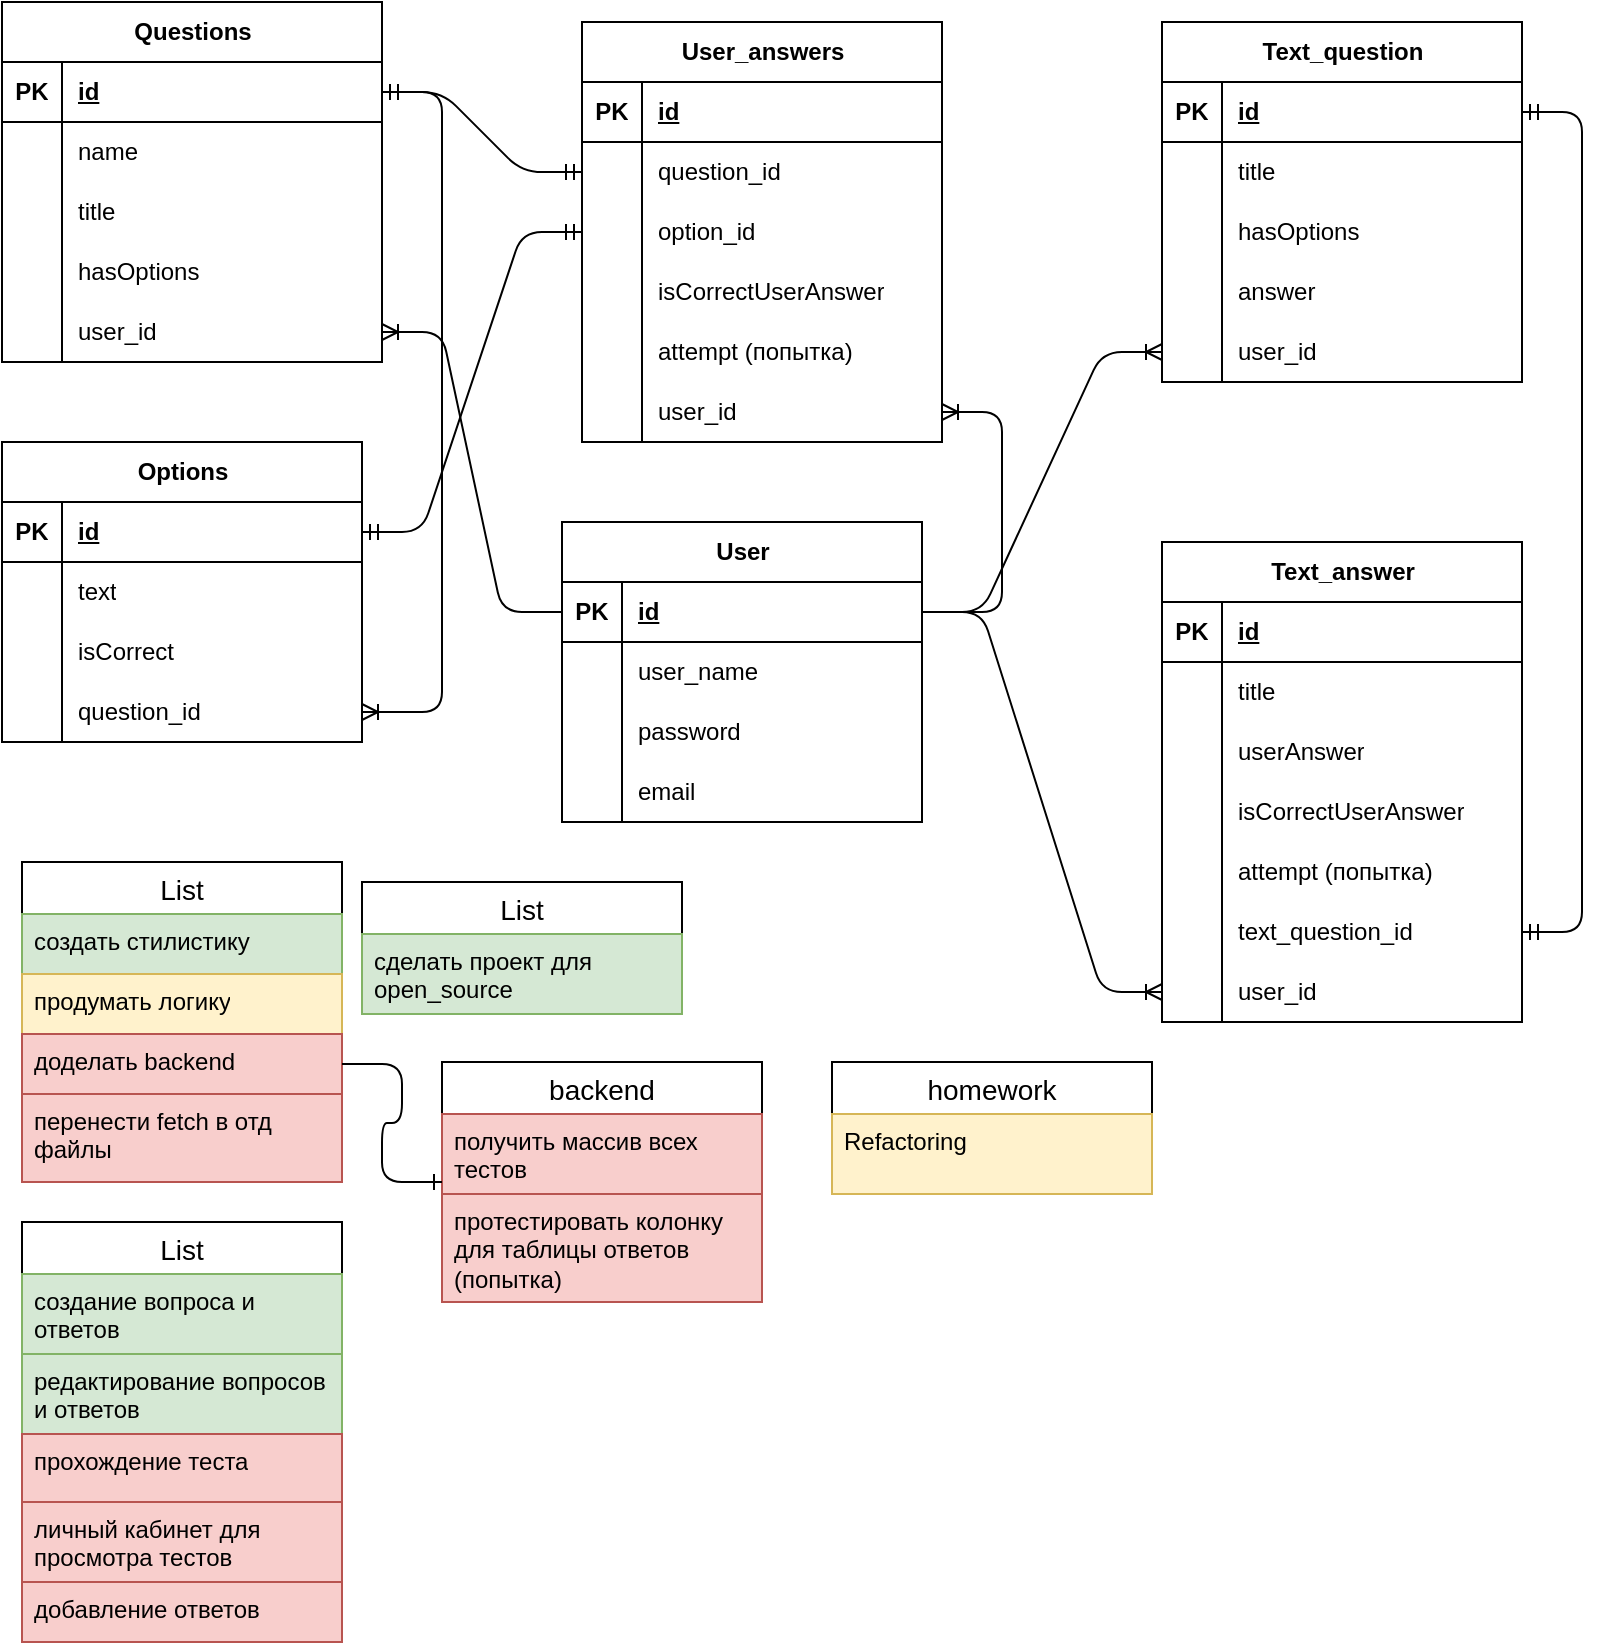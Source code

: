 <mxfile version="21.6.8" type="device">
  <diagram name="Страница — 1" id="xxokjtcjRD8nzv699rtN">
    <mxGraphModel dx="1026" dy="1872" grid="1" gridSize="10" guides="1" tooltips="1" connect="1" arrows="1" fold="1" page="1" pageScale="1" pageWidth="850" pageHeight="1100" math="0" shadow="0">
      <root>
        <mxCell id="0" />
        <mxCell id="1" parent="0" />
        <mxCell id="_cmuMGPJtekziHTmly5q-1" value="Questions" style="shape=table;startSize=30;container=1;collapsible=1;childLayout=tableLayout;fixedRows=1;rowLines=0;fontStyle=1;align=center;resizeLast=1;html=1;" parent="1" vertex="1">
          <mxGeometry x="10" y="-210" width="190" height="180" as="geometry" />
        </mxCell>
        <mxCell id="_cmuMGPJtekziHTmly5q-2" value="" style="shape=tableRow;horizontal=0;startSize=0;swimlaneHead=0;swimlaneBody=0;fillColor=none;collapsible=0;dropTarget=0;points=[[0,0.5],[1,0.5]];portConstraint=eastwest;top=0;left=0;right=0;bottom=1;" parent="_cmuMGPJtekziHTmly5q-1" vertex="1">
          <mxGeometry y="30" width="190" height="30" as="geometry" />
        </mxCell>
        <mxCell id="_cmuMGPJtekziHTmly5q-3" value="PK" style="shape=partialRectangle;connectable=0;fillColor=none;top=0;left=0;bottom=0;right=0;fontStyle=1;overflow=hidden;whiteSpace=wrap;html=1;" parent="_cmuMGPJtekziHTmly5q-2" vertex="1">
          <mxGeometry width="30" height="30" as="geometry">
            <mxRectangle width="30" height="30" as="alternateBounds" />
          </mxGeometry>
        </mxCell>
        <mxCell id="_cmuMGPJtekziHTmly5q-4" value="id" style="shape=partialRectangle;connectable=0;fillColor=none;top=0;left=0;bottom=0;right=0;align=left;spacingLeft=6;fontStyle=5;overflow=hidden;whiteSpace=wrap;html=1;" parent="_cmuMGPJtekziHTmly5q-2" vertex="1">
          <mxGeometry x="30" width="160" height="30" as="geometry">
            <mxRectangle width="160" height="30" as="alternateBounds" />
          </mxGeometry>
        </mxCell>
        <mxCell id="3VUYcH0sQBEIPhvatVxR-111" value="" style="shape=tableRow;horizontal=0;startSize=0;swimlaneHead=0;swimlaneBody=0;fillColor=none;collapsible=0;dropTarget=0;points=[[0,0.5],[1,0.5]];portConstraint=eastwest;top=0;left=0;right=0;bottom=0;" vertex="1" parent="_cmuMGPJtekziHTmly5q-1">
          <mxGeometry y="60" width="190" height="30" as="geometry" />
        </mxCell>
        <mxCell id="3VUYcH0sQBEIPhvatVxR-112" value="" style="shape=partialRectangle;connectable=0;fillColor=none;top=0;left=0;bottom=0;right=0;editable=1;overflow=hidden;whiteSpace=wrap;html=1;" vertex="1" parent="3VUYcH0sQBEIPhvatVxR-111">
          <mxGeometry width="30" height="30" as="geometry">
            <mxRectangle width="30" height="30" as="alternateBounds" />
          </mxGeometry>
        </mxCell>
        <mxCell id="3VUYcH0sQBEIPhvatVxR-113" value="name" style="shape=partialRectangle;connectable=0;fillColor=none;top=0;left=0;bottom=0;right=0;align=left;spacingLeft=6;overflow=hidden;whiteSpace=wrap;html=1;" vertex="1" parent="3VUYcH0sQBEIPhvatVxR-111">
          <mxGeometry x="30" width="160" height="30" as="geometry">
            <mxRectangle width="160" height="30" as="alternateBounds" />
          </mxGeometry>
        </mxCell>
        <mxCell id="_cmuMGPJtekziHTmly5q-5" value="" style="shape=tableRow;horizontal=0;startSize=0;swimlaneHead=0;swimlaneBody=0;fillColor=none;collapsible=0;dropTarget=0;points=[[0,0.5],[1,0.5]];portConstraint=eastwest;top=0;left=0;right=0;bottom=0;" parent="_cmuMGPJtekziHTmly5q-1" vertex="1">
          <mxGeometry y="90" width="190" height="30" as="geometry" />
        </mxCell>
        <mxCell id="_cmuMGPJtekziHTmly5q-6" value="" style="shape=partialRectangle;connectable=0;fillColor=none;top=0;left=0;bottom=0;right=0;editable=1;overflow=hidden;whiteSpace=wrap;html=1;" parent="_cmuMGPJtekziHTmly5q-5" vertex="1">
          <mxGeometry width="30" height="30" as="geometry">
            <mxRectangle width="30" height="30" as="alternateBounds" />
          </mxGeometry>
        </mxCell>
        <mxCell id="_cmuMGPJtekziHTmly5q-7" value="title" style="shape=partialRectangle;connectable=0;fillColor=none;top=0;left=0;bottom=0;right=0;align=left;spacingLeft=6;overflow=hidden;whiteSpace=wrap;html=1;" parent="_cmuMGPJtekziHTmly5q-5" vertex="1">
          <mxGeometry x="30" width="160" height="30" as="geometry">
            <mxRectangle width="160" height="30" as="alternateBounds" />
          </mxGeometry>
        </mxCell>
        <mxCell id="_cmuMGPJtekziHTmly5q-11" value="" style="shape=tableRow;horizontal=0;startSize=0;swimlaneHead=0;swimlaneBody=0;fillColor=none;collapsible=0;dropTarget=0;points=[[0,0.5],[1,0.5]];portConstraint=eastwest;top=0;left=0;right=0;bottom=0;" parent="_cmuMGPJtekziHTmly5q-1" vertex="1">
          <mxGeometry y="120" width="190" height="30" as="geometry" />
        </mxCell>
        <mxCell id="_cmuMGPJtekziHTmly5q-12" value="" style="shape=partialRectangle;connectable=0;fillColor=none;top=0;left=0;bottom=0;right=0;editable=1;overflow=hidden;whiteSpace=wrap;html=1;" parent="_cmuMGPJtekziHTmly5q-11" vertex="1">
          <mxGeometry width="30" height="30" as="geometry">
            <mxRectangle width="30" height="30" as="alternateBounds" />
          </mxGeometry>
        </mxCell>
        <mxCell id="_cmuMGPJtekziHTmly5q-13" value="hasOptions" style="shape=partialRectangle;connectable=0;fillColor=none;top=0;left=0;bottom=0;right=0;align=left;spacingLeft=6;overflow=hidden;whiteSpace=wrap;html=1;" parent="_cmuMGPJtekziHTmly5q-11" vertex="1">
          <mxGeometry x="30" width="160" height="30" as="geometry">
            <mxRectangle width="160" height="30" as="alternateBounds" />
          </mxGeometry>
        </mxCell>
        <mxCell id="3VUYcH0sQBEIPhvatVxR-4" value="" style="shape=tableRow;horizontal=0;startSize=0;swimlaneHead=0;swimlaneBody=0;fillColor=none;collapsible=0;dropTarget=0;points=[[0,0.5],[1,0.5]];portConstraint=eastwest;top=0;left=0;right=0;bottom=0;" vertex="1" parent="_cmuMGPJtekziHTmly5q-1">
          <mxGeometry y="150" width="190" height="30" as="geometry" />
        </mxCell>
        <mxCell id="3VUYcH0sQBEIPhvatVxR-5" value="" style="shape=partialRectangle;connectable=0;fillColor=none;top=0;left=0;bottom=0;right=0;editable=1;overflow=hidden;whiteSpace=wrap;html=1;" vertex="1" parent="3VUYcH0sQBEIPhvatVxR-4">
          <mxGeometry width="30" height="30" as="geometry">
            <mxRectangle width="30" height="30" as="alternateBounds" />
          </mxGeometry>
        </mxCell>
        <mxCell id="3VUYcH0sQBEIPhvatVxR-6" value="user_id" style="shape=partialRectangle;connectable=0;fillColor=none;top=0;left=0;bottom=0;right=0;align=left;spacingLeft=6;overflow=hidden;whiteSpace=wrap;html=1;" vertex="1" parent="3VUYcH0sQBEIPhvatVxR-4">
          <mxGeometry x="30" width="160" height="30" as="geometry">
            <mxRectangle width="160" height="30" as="alternateBounds" />
          </mxGeometry>
        </mxCell>
        <mxCell id="_cmuMGPJtekziHTmly5q-14" value="Options" style="shape=table;startSize=30;container=1;collapsible=1;childLayout=tableLayout;fixedRows=1;rowLines=0;fontStyle=1;align=center;resizeLast=1;html=1;" parent="1" vertex="1">
          <mxGeometry x="10" y="10" width="180" height="150" as="geometry" />
        </mxCell>
        <mxCell id="_cmuMGPJtekziHTmly5q-15" value="" style="shape=tableRow;horizontal=0;startSize=0;swimlaneHead=0;swimlaneBody=0;fillColor=none;collapsible=0;dropTarget=0;points=[[0,0.5],[1,0.5]];portConstraint=eastwest;top=0;left=0;right=0;bottom=1;" parent="_cmuMGPJtekziHTmly5q-14" vertex="1">
          <mxGeometry y="30" width="180" height="30" as="geometry" />
        </mxCell>
        <mxCell id="_cmuMGPJtekziHTmly5q-16" value="PK" style="shape=partialRectangle;connectable=0;fillColor=none;top=0;left=0;bottom=0;right=0;fontStyle=1;overflow=hidden;whiteSpace=wrap;html=1;" parent="_cmuMGPJtekziHTmly5q-15" vertex="1">
          <mxGeometry width="30" height="30" as="geometry">
            <mxRectangle width="30" height="30" as="alternateBounds" />
          </mxGeometry>
        </mxCell>
        <mxCell id="_cmuMGPJtekziHTmly5q-17" value="id" style="shape=partialRectangle;connectable=0;fillColor=none;top=0;left=0;bottom=0;right=0;align=left;spacingLeft=6;fontStyle=5;overflow=hidden;whiteSpace=wrap;html=1;" parent="_cmuMGPJtekziHTmly5q-15" vertex="1">
          <mxGeometry x="30" width="150" height="30" as="geometry">
            <mxRectangle width="150" height="30" as="alternateBounds" />
          </mxGeometry>
        </mxCell>
        <mxCell id="_cmuMGPJtekziHTmly5q-18" value="" style="shape=tableRow;horizontal=0;startSize=0;swimlaneHead=0;swimlaneBody=0;fillColor=none;collapsible=0;dropTarget=0;points=[[0,0.5],[1,0.5]];portConstraint=eastwest;top=0;left=0;right=0;bottom=0;" parent="_cmuMGPJtekziHTmly5q-14" vertex="1">
          <mxGeometry y="60" width="180" height="30" as="geometry" />
        </mxCell>
        <mxCell id="_cmuMGPJtekziHTmly5q-19" value="" style="shape=partialRectangle;connectable=0;fillColor=none;top=0;left=0;bottom=0;right=0;editable=1;overflow=hidden;whiteSpace=wrap;html=1;" parent="_cmuMGPJtekziHTmly5q-18" vertex="1">
          <mxGeometry width="30" height="30" as="geometry">
            <mxRectangle width="30" height="30" as="alternateBounds" />
          </mxGeometry>
        </mxCell>
        <mxCell id="_cmuMGPJtekziHTmly5q-20" value="text" style="shape=partialRectangle;connectable=0;fillColor=none;top=0;left=0;bottom=0;right=0;align=left;spacingLeft=6;overflow=hidden;whiteSpace=wrap;html=1;" parent="_cmuMGPJtekziHTmly5q-18" vertex="1">
          <mxGeometry x="30" width="150" height="30" as="geometry">
            <mxRectangle width="150" height="30" as="alternateBounds" />
          </mxGeometry>
        </mxCell>
        <mxCell id="_cmuMGPJtekziHTmly5q-21" value="" style="shape=tableRow;horizontal=0;startSize=0;swimlaneHead=0;swimlaneBody=0;fillColor=none;collapsible=0;dropTarget=0;points=[[0,0.5],[1,0.5]];portConstraint=eastwest;top=0;left=0;right=0;bottom=0;" parent="_cmuMGPJtekziHTmly5q-14" vertex="1">
          <mxGeometry y="90" width="180" height="30" as="geometry" />
        </mxCell>
        <mxCell id="_cmuMGPJtekziHTmly5q-22" value="" style="shape=partialRectangle;connectable=0;fillColor=none;top=0;left=0;bottom=0;right=0;editable=1;overflow=hidden;whiteSpace=wrap;html=1;" parent="_cmuMGPJtekziHTmly5q-21" vertex="1">
          <mxGeometry width="30" height="30" as="geometry">
            <mxRectangle width="30" height="30" as="alternateBounds" />
          </mxGeometry>
        </mxCell>
        <mxCell id="_cmuMGPJtekziHTmly5q-23" value="isCorrect" style="shape=partialRectangle;connectable=0;fillColor=none;top=0;left=0;bottom=0;right=0;align=left;spacingLeft=6;overflow=hidden;whiteSpace=wrap;html=1;" parent="_cmuMGPJtekziHTmly5q-21" vertex="1">
          <mxGeometry x="30" width="150" height="30" as="geometry">
            <mxRectangle width="150" height="30" as="alternateBounds" />
          </mxGeometry>
        </mxCell>
        <mxCell id="3VUYcH0sQBEIPhvatVxR-7" value="" style="shape=tableRow;horizontal=0;startSize=0;swimlaneHead=0;swimlaneBody=0;fillColor=none;collapsible=0;dropTarget=0;points=[[0,0.5],[1,0.5]];portConstraint=eastwest;top=0;left=0;right=0;bottom=0;" vertex="1" parent="_cmuMGPJtekziHTmly5q-14">
          <mxGeometry y="120" width="180" height="30" as="geometry" />
        </mxCell>
        <mxCell id="3VUYcH0sQBEIPhvatVxR-8" value="" style="shape=partialRectangle;connectable=0;fillColor=none;top=0;left=0;bottom=0;right=0;editable=1;overflow=hidden;whiteSpace=wrap;html=1;" vertex="1" parent="3VUYcH0sQBEIPhvatVxR-7">
          <mxGeometry width="30" height="30" as="geometry">
            <mxRectangle width="30" height="30" as="alternateBounds" />
          </mxGeometry>
        </mxCell>
        <mxCell id="3VUYcH0sQBEIPhvatVxR-9" value="question_id" style="shape=partialRectangle;connectable=0;fillColor=none;top=0;left=0;bottom=0;right=0;align=left;spacingLeft=6;overflow=hidden;whiteSpace=wrap;html=1;" vertex="1" parent="3VUYcH0sQBEIPhvatVxR-7">
          <mxGeometry x="30" width="150" height="30" as="geometry">
            <mxRectangle width="150" height="30" as="alternateBounds" />
          </mxGeometry>
        </mxCell>
        <mxCell id="_cmuMGPJtekziHTmly5q-27" value="User" style="shape=table;startSize=30;container=1;collapsible=1;childLayout=tableLayout;fixedRows=1;rowLines=0;fontStyle=1;align=center;resizeLast=1;html=1;" parent="1" vertex="1">
          <mxGeometry x="290" y="50" width="180" height="150" as="geometry" />
        </mxCell>
        <mxCell id="_cmuMGPJtekziHTmly5q-28" value="" style="shape=tableRow;horizontal=0;startSize=0;swimlaneHead=0;swimlaneBody=0;fillColor=none;collapsible=0;dropTarget=0;points=[[0,0.5],[1,0.5]];portConstraint=eastwest;top=0;left=0;right=0;bottom=1;" parent="_cmuMGPJtekziHTmly5q-27" vertex="1">
          <mxGeometry y="30" width="180" height="30" as="geometry" />
        </mxCell>
        <mxCell id="_cmuMGPJtekziHTmly5q-29" value="PK" style="shape=partialRectangle;connectable=0;fillColor=none;top=0;left=0;bottom=0;right=0;fontStyle=1;overflow=hidden;whiteSpace=wrap;html=1;" parent="_cmuMGPJtekziHTmly5q-28" vertex="1">
          <mxGeometry width="30" height="30" as="geometry">
            <mxRectangle width="30" height="30" as="alternateBounds" />
          </mxGeometry>
        </mxCell>
        <mxCell id="_cmuMGPJtekziHTmly5q-30" value="id" style="shape=partialRectangle;connectable=0;fillColor=none;top=0;left=0;bottom=0;right=0;align=left;spacingLeft=6;fontStyle=5;overflow=hidden;whiteSpace=wrap;html=1;" parent="_cmuMGPJtekziHTmly5q-28" vertex="1">
          <mxGeometry x="30" width="150" height="30" as="geometry">
            <mxRectangle width="150" height="30" as="alternateBounds" />
          </mxGeometry>
        </mxCell>
        <mxCell id="_cmuMGPJtekziHTmly5q-31" value="" style="shape=tableRow;horizontal=0;startSize=0;swimlaneHead=0;swimlaneBody=0;fillColor=none;collapsible=0;dropTarget=0;points=[[0,0.5],[1,0.5]];portConstraint=eastwest;top=0;left=0;right=0;bottom=0;" parent="_cmuMGPJtekziHTmly5q-27" vertex="1">
          <mxGeometry y="60" width="180" height="30" as="geometry" />
        </mxCell>
        <mxCell id="_cmuMGPJtekziHTmly5q-32" value="" style="shape=partialRectangle;connectable=0;fillColor=none;top=0;left=0;bottom=0;right=0;editable=1;overflow=hidden;whiteSpace=wrap;html=1;" parent="_cmuMGPJtekziHTmly5q-31" vertex="1">
          <mxGeometry width="30" height="30" as="geometry">
            <mxRectangle width="30" height="30" as="alternateBounds" />
          </mxGeometry>
        </mxCell>
        <mxCell id="_cmuMGPJtekziHTmly5q-33" value="user_name" style="shape=partialRectangle;connectable=0;fillColor=none;top=0;left=0;bottom=0;right=0;align=left;spacingLeft=6;overflow=hidden;whiteSpace=wrap;html=1;" parent="_cmuMGPJtekziHTmly5q-31" vertex="1">
          <mxGeometry x="30" width="150" height="30" as="geometry">
            <mxRectangle width="150" height="30" as="alternateBounds" />
          </mxGeometry>
        </mxCell>
        <mxCell id="_cmuMGPJtekziHTmly5q-34" value="" style="shape=tableRow;horizontal=0;startSize=0;swimlaneHead=0;swimlaneBody=0;fillColor=none;collapsible=0;dropTarget=0;points=[[0,0.5],[1,0.5]];portConstraint=eastwest;top=0;left=0;right=0;bottom=0;" parent="_cmuMGPJtekziHTmly5q-27" vertex="1">
          <mxGeometry y="90" width="180" height="30" as="geometry" />
        </mxCell>
        <mxCell id="_cmuMGPJtekziHTmly5q-35" value="" style="shape=partialRectangle;connectable=0;fillColor=none;top=0;left=0;bottom=0;right=0;editable=1;overflow=hidden;whiteSpace=wrap;html=1;" parent="_cmuMGPJtekziHTmly5q-34" vertex="1">
          <mxGeometry width="30" height="30" as="geometry">
            <mxRectangle width="30" height="30" as="alternateBounds" />
          </mxGeometry>
        </mxCell>
        <mxCell id="_cmuMGPJtekziHTmly5q-36" value="password" style="shape=partialRectangle;connectable=0;fillColor=none;top=0;left=0;bottom=0;right=0;align=left;spacingLeft=6;overflow=hidden;whiteSpace=wrap;html=1;" parent="_cmuMGPJtekziHTmly5q-34" vertex="1">
          <mxGeometry x="30" width="150" height="30" as="geometry">
            <mxRectangle width="150" height="30" as="alternateBounds" />
          </mxGeometry>
        </mxCell>
        <mxCell id="3VUYcH0sQBEIPhvatVxR-92" value="" style="shape=tableRow;horizontal=0;startSize=0;swimlaneHead=0;swimlaneBody=0;fillColor=none;collapsible=0;dropTarget=0;points=[[0,0.5],[1,0.5]];portConstraint=eastwest;top=0;left=0;right=0;bottom=0;" vertex="1" parent="_cmuMGPJtekziHTmly5q-27">
          <mxGeometry y="120" width="180" height="30" as="geometry" />
        </mxCell>
        <mxCell id="3VUYcH0sQBEIPhvatVxR-93" value="" style="shape=partialRectangle;connectable=0;fillColor=none;top=0;left=0;bottom=0;right=0;editable=1;overflow=hidden;whiteSpace=wrap;html=1;" vertex="1" parent="3VUYcH0sQBEIPhvatVxR-92">
          <mxGeometry width="30" height="30" as="geometry">
            <mxRectangle width="30" height="30" as="alternateBounds" />
          </mxGeometry>
        </mxCell>
        <mxCell id="3VUYcH0sQBEIPhvatVxR-94" value="email" style="shape=partialRectangle;connectable=0;fillColor=none;top=0;left=0;bottom=0;right=0;align=left;spacingLeft=6;overflow=hidden;whiteSpace=wrap;html=1;" vertex="1" parent="3VUYcH0sQBEIPhvatVxR-92">
          <mxGeometry x="30" width="150" height="30" as="geometry">
            <mxRectangle width="150" height="30" as="alternateBounds" />
          </mxGeometry>
        </mxCell>
        <mxCell id="3VUYcH0sQBEIPhvatVxR-10" value="" style="edgeStyle=entityRelationEdgeStyle;fontSize=12;html=1;endArrow=ERoneToMany;rounded=1;" edge="1" parent="1" source="_cmuMGPJtekziHTmly5q-28" target="3VUYcH0sQBEIPhvatVxR-4">
          <mxGeometry width="100" height="100" relative="1" as="geometry">
            <mxPoint x="370" y="190" as="sourcePoint" />
            <mxPoint x="470" y="90" as="targetPoint" />
          </mxGeometry>
        </mxCell>
        <mxCell id="3VUYcH0sQBEIPhvatVxR-12" value="" style="edgeStyle=entityRelationEdgeStyle;fontSize=12;html=1;endArrow=ERoneToMany;rounded=1;" edge="1" parent="1" source="_cmuMGPJtekziHTmly5q-2" target="3VUYcH0sQBEIPhvatVxR-7">
          <mxGeometry width="100" height="100" relative="1" as="geometry">
            <mxPoint x="220" y="150" as="sourcePoint" />
            <mxPoint x="220" y="-130" as="targetPoint" />
          </mxGeometry>
        </mxCell>
        <mxCell id="3VUYcH0sQBEIPhvatVxR-13" value="" style="shape=tableRow;horizontal=0;startSize=0;swimlaneHead=0;swimlaneBody=0;fillColor=none;collapsible=0;dropTarget=0;points=[[0,0.5],[1,0.5]];portConstraint=eastwest;top=0;left=0;right=0;bottom=0;" vertex="1" parent="1">
          <mxGeometry x="230" y="-160" width="180" height="30" as="geometry" />
        </mxCell>
        <mxCell id="3VUYcH0sQBEIPhvatVxR-14" value="" style="shape=partialRectangle;connectable=0;fillColor=none;top=0;left=0;bottom=0;right=0;editable=1;overflow=hidden;whiteSpace=wrap;html=1;" vertex="1" parent="3VUYcH0sQBEIPhvatVxR-13">
          <mxGeometry width="30" height="30" as="geometry">
            <mxRectangle width="30" height="30" as="alternateBounds" />
          </mxGeometry>
        </mxCell>
        <mxCell id="3VUYcH0sQBEIPhvatVxR-16" value="User_answers" style="shape=table;startSize=30;container=1;collapsible=1;childLayout=tableLayout;fixedRows=1;rowLines=0;fontStyle=1;align=center;resizeLast=1;html=1;" vertex="1" parent="1">
          <mxGeometry x="300" y="-200" width="180" height="210" as="geometry" />
        </mxCell>
        <mxCell id="3VUYcH0sQBEIPhvatVxR-17" value="" style="shape=tableRow;horizontal=0;startSize=0;swimlaneHead=0;swimlaneBody=0;fillColor=none;collapsible=0;dropTarget=0;points=[[0,0.5],[1,0.5]];portConstraint=eastwest;top=0;left=0;right=0;bottom=1;" vertex="1" parent="3VUYcH0sQBEIPhvatVxR-16">
          <mxGeometry y="30" width="180" height="30" as="geometry" />
        </mxCell>
        <mxCell id="3VUYcH0sQBEIPhvatVxR-18" value="PK" style="shape=partialRectangle;connectable=0;fillColor=none;top=0;left=0;bottom=0;right=0;fontStyle=1;overflow=hidden;whiteSpace=wrap;html=1;" vertex="1" parent="3VUYcH0sQBEIPhvatVxR-17">
          <mxGeometry width="30" height="30" as="geometry">
            <mxRectangle width="30" height="30" as="alternateBounds" />
          </mxGeometry>
        </mxCell>
        <mxCell id="3VUYcH0sQBEIPhvatVxR-19" value="id" style="shape=partialRectangle;connectable=0;fillColor=none;top=0;left=0;bottom=0;right=0;align=left;spacingLeft=6;fontStyle=5;overflow=hidden;whiteSpace=wrap;html=1;" vertex="1" parent="3VUYcH0sQBEIPhvatVxR-17">
          <mxGeometry x="30" width="150" height="30" as="geometry">
            <mxRectangle width="150" height="30" as="alternateBounds" />
          </mxGeometry>
        </mxCell>
        <mxCell id="3VUYcH0sQBEIPhvatVxR-20" value="" style="shape=tableRow;horizontal=0;startSize=0;swimlaneHead=0;swimlaneBody=0;fillColor=none;collapsible=0;dropTarget=0;points=[[0,0.5],[1,0.5]];portConstraint=eastwest;top=0;left=0;right=0;bottom=0;" vertex="1" parent="3VUYcH0sQBEIPhvatVxR-16">
          <mxGeometry y="60" width="180" height="30" as="geometry" />
        </mxCell>
        <mxCell id="3VUYcH0sQBEIPhvatVxR-21" value="" style="shape=partialRectangle;connectable=0;fillColor=none;top=0;left=0;bottom=0;right=0;editable=1;overflow=hidden;whiteSpace=wrap;html=1;" vertex="1" parent="3VUYcH0sQBEIPhvatVxR-20">
          <mxGeometry width="30" height="30" as="geometry">
            <mxRectangle width="30" height="30" as="alternateBounds" />
          </mxGeometry>
        </mxCell>
        <mxCell id="3VUYcH0sQBEIPhvatVxR-22" value="question_id" style="shape=partialRectangle;connectable=0;fillColor=none;top=0;left=0;bottom=0;right=0;align=left;spacingLeft=6;overflow=hidden;whiteSpace=wrap;html=1;" vertex="1" parent="3VUYcH0sQBEIPhvatVxR-20">
          <mxGeometry x="30" width="150" height="30" as="geometry">
            <mxRectangle width="150" height="30" as="alternateBounds" />
          </mxGeometry>
        </mxCell>
        <mxCell id="3VUYcH0sQBEIPhvatVxR-23" value="" style="shape=tableRow;horizontal=0;startSize=0;swimlaneHead=0;swimlaneBody=0;fillColor=none;collapsible=0;dropTarget=0;points=[[0,0.5],[1,0.5]];portConstraint=eastwest;top=0;left=0;right=0;bottom=0;" vertex="1" parent="3VUYcH0sQBEIPhvatVxR-16">
          <mxGeometry y="90" width="180" height="30" as="geometry" />
        </mxCell>
        <mxCell id="3VUYcH0sQBEIPhvatVxR-24" value="" style="shape=partialRectangle;connectable=0;fillColor=none;top=0;left=0;bottom=0;right=0;editable=1;overflow=hidden;whiteSpace=wrap;html=1;" vertex="1" parent="3VUYcH0sQBEIPhvatVxR-23">
          <mxGeometry width="30" height="30" as="geometry">
            <mxRectangle width="30" height="30" as="alternateBounds" />
          </mxGeometry>
        </mxCell>
        <mxCell id="3VUYcH0sQBEIPhvatVxR-25" value="option_id" style="shape=partialRectangle;connectable=0;fillColor=none;top=0;left=0;bottom=0;right=0;align=left;spacingLeft=6;overflow=hidden;whiteSpace=wrap;html=1;" vertex="1" parent="3VUYcH0sQBEIPhvatVxR-23">
          <mxGeometry x="30" width="150" height="30" as="geometry">
            <mxRectangle width="150" height="30" as="alternateBounds" />
          </mxGeometry>
        </mxCell>
        <mxCell id="3VUYcH0sQBEIPhvatVxR-64" value="" style="shape=tableRow;horizontal=0;startSize=0;swimlaneHead=0;swimlaneBody=0;fillColor=none;collapsible=0;dropTarget=0;points=[[0,0.5],[1,0.5]];portConstraint=eastwest;top=0;left=0;right=0;bottom=0;" vertex="1" parent="3VUYcH0sQBEIPhvatVxR-16">
          <mxGeometry y="120" width="180" height="30" as="geometry" />
        </mxCell>
        <mxCell id="3VUYcH0sQBEIPhvatVxR-65" value="" style="shape=partialRectangle;connectable=0;fillColor=none;top=0;left=0;bottom=0;right=0;editable=1;overflow=hidden;whiteSpace=wrap;html=1;" vertex="1" parent="3VUYcH0sQBEIPhvatVxR-64">
          <mxGeometry width="30" height="30" as="geometry">
            <mxRectangle width="30" height="30" as="alternateBounds" />
          </mxGeometry>
        </mxCell>
        <mxCell id="3VUYcH0sQBEIPhvatVxR-66" value="isCorrectUserAnswer" style="shape=partialRectangle;connectable=0;fillColor=none;top=0;left=0;bottom=0;right=0;align=left;spacingLeft=6;overflow=hidden;whiteSpace=wrap;html=1;" vertex="1" parent="3VUYcH0sQBEIPhvatVxR-64">
          <mxGeometry x="30" width="150" height="30" as="geometry">
            <mxRectangle width="150" height="30" as="alternateBounds" />
          </mxGeometry>
        </mxCell>
        <mxCell id="3VUYcH0sQBEIPhvatVxR-105" value="" style="shape=tableRow;horizontal=0;startSize=0;swimlaneHead=0;swimlaneBody=0;fillColor=none;collapsible=0;dropTarget=0;points=[[0,0.5],[1,0.5]];portConstraint=eastwest;top=0;left=0;right=0;bottom=0;" vertex="1" parent="3VUYcH0sQBEIPhvatVxR-16">
          <mxGeometry y="150" width="180" height="30" as="geometry" />
        </mxCell>
        <mxCell id="3VUYcH0sQBEIPhvatVxR-106" value="" style="shape=partialRectangle;connectable=0;fillColor=none;top=0;left=0;bottom=0;right=0;editable=1;overflow=hidden;whiteSpace=wrap;html=1;" vertex="1" parent="3VUYcH0sQBEIPhvatVxR-105">
          <mxGeometry width="30" height="30" as="geometry">
            <mxRectangle width="30" height="30" as="alternateBounds" />
          </mxGeometry>
        </mxCell>
        <mxCell id="3VUYcH0sQBEIPhvatVxR-107" value="attempt (попытка)" style="shape=partialRectangle;connectable=0;fillColor=none;top=0;left=0;bottom=0;right=0;align=left;spacingLeft=6;overflow=hidden;whiteSpace=wrap;html=1;" vertex="1" parent="3VUYcH0sQBEIPhvatVxR-105">
          <mxGeometry x="30" width="150" height="30" as="geometry">
            <mxRectangle width="150" height="30" as="alternateBounds" />
          </mxGeometry>
        </mxCell>
        <mxCell id="3VUYcH0sQBEIPhvatVxR-26" value="" style="shape=tableRow;horizontal=0;startSize=0;swimlaneHead=0;swimlaneBody=0;fillColor=none;collapsible=0;dropTarget=0;points=[[0,0.5],[1,0.5]];portConstraint=eastwest;top=0;left=0;right=0;bottom=0;" vertex="1" parent="3VUYcH0sQBEIPhvatVxR-16">
          <mxGeometry y="180" width="180" height="30" as="geometry" />
        </mxCell>
        <mxCell id="3VUYcH0sQBEIPhvatVxR-27" value="" style="shape=partialRectangle;connectable=0;fillColor=none;top=0;left=0;bottom=0;right=0;editable=1;overflow=hidden;whiteSpace=wrap;html=1;" vertex="1" parent="3VUYcH0sQBEIPhvatVxR-26">
          <mxGeometry width="30" height="30" as="geometry">
            <mxRectangle width="30" height="30" as="alternateBounds" />
          </mxGeometry>
        </mxCell>
        <mxCell id="3VUYcH0sQBEIPhvatVxR-28" value="user_id" style="shape=partialRectangle;connectable=0;fillColor=none;top=0;left=0;bottom=0;right=0;align=left;spacingLeft=6;overflow=hidden;whiteSpace=wrap;html=1;" vertex="1" parent="3VUYcH0sQBEIPhvatVxR-26">
          <mxGeometry x="30" width="150" height="30" as="geometry">
            <mxRectangle width="150" height="30" as="alternateBounds" />
          </mxGeometry>
        </mxCell>
        <mxCell id="3VUYcH0sQBEIPhvatVxR-29" value="" style="edgeStyle=entityRelationEdgeStyle;fontSize=12;html=1;endArrow=ERoneToMany;rounded=1;" edge="1" parent="1" source="_cmuMGPJtekziHTmly5q-28" target="3VUYcH0sQBEIPhvatVxR-26">
          <mxGeometry width="100" height="100" relative="1" as="geometry">
            <mxPoint x="380" y="50" as="sourcePoint" />
            <mxPoint x="190" y="90" as="targetPoint" />
          </mxGeometry>
        </mxCell>
        <mxCell id="3VUYcH0sQBEIPhvatVxR-30" value="" style="edgeStyle=entityRelationEdgeStyle;fontSize=12;html=1;endArrow=ERmandOne;startArrow=ERmandOne;rounded=1;" edge="1" parent="1" source="_cmuMGPJtekziHTmly5q-2" target="3VUYcH0sQBEIPhvatVxR-20">
          <mxGeometry width="100" height="100" relative="1" as="geometry">
            <mxPoint x="370" y="190" as="sourcePoint" />
            <mxPoint x="470" y="90" as="targetPoint" />
          </mxGeometry>
        </mxCell>
        <mxCell id="3VUYcH0sQBEIPhvatVxR-47" value="Text_answer" style="shape=table;startSize=30;container=1;collapsible=1;childLayout=tableLayout;fixedRows=1;rowLines=0;fontStyle=1;align=center;resizeLast=1;html=1;" vertex="1" parent="1">
          <mxGeometry x="590" y="60" width="180" height="240" as="geometry" />
        </mxCell>
        <mxCell id="3VUYcH0sQBEIPhvatVxR-48" value="" style="shape=tableRow;horizontal=0;startSize=0;swimlaneHead=0;swimlaneBody=0;fillColor=none;collapsible=0;dropTarget=0;points=[[0,0.5],[1,0.5]];portConstraint=eastwest;top=0;left=0;right=0;bottom=1;" vertex="1" parent="3VUYcH0sQBEIPhvatVxR-47">
          <mxGeometry y="30" width="180" height="30" as="geometry" />
        </mxCell>
        <mxCell id="3VUYcH0sQBEIPhvatVxR-49" value="PK" style="shape=partialRectangle;connectable=0;fillColor=none;top=0;left=0;bottom=0;right=0;fontStyle=1;overflow=hidden;whiteSpace=wrap;html=1;" vertex="1" parent="3VUYcH0sQBEIPhvatVxR-48">
          <mxGeometry width="30" height="30" as="geometry">
            <mxRectangle width="30" height="30" as="alternateBounds" />
          </mxGeometry>
        </mxCell>
        <mxCell id="3VUYcH0sQBEIPhvatVxR-50" value="id" style="shape=partialRectangle;connectable=0;fillColor=none;top=0;left=0;bottom=0;right=0;align=left;spacingLeft=6;fontStyle=5;overflow=hidden;whiteSpace=wrap;html=1;" vertex="1" parent="3VUYcH0sQBEIPhvatVxR-48">
          <mxGeometry x="30" width="150" height="30" as="geometry">
            <mxRectangle width="150" height="30" as="alternateBounds" />
          </mxGeometry>
        </mxCell>
        <mxCell id="3VUYcH0sQBEIPhvatVxR-51" value="" style="shape=tableRow;horizontal=0;startSize=0;swimlaneHead=0;swimlaneBody=0;fillColor=none;collapsible=0;dropTarget=0;points=[[0,0.5],[1,0.5]];portConstraint=eastwest;top=0;left=0;right=0;bottom=0;" vertex="1" parent="3VUYcH0sQBEIPhvatVxR-47">
          <mxGeometry y="60" width="180" height="30" as="geometry" />
        </mxCell>
        <mxCell id="3VUYcH0sQBEIPhvatVxR-52" value="" style="shape=partialRectangle;connectable=0;fillColor=none;top=0;left=0;bottom=0;right=0;editable=1;overflow=hidden;whiteSpace=wrap;html=1;" vertex="1" parent="3VUYcH0sQBEIPhvatVxR-51">
          <mxGeometry width="30" height="30" as="geometry">
            <mxRectangle width="30" height="30" as="alternateBounds" />
          </mxGeometry>
        </mxCell>
        <mxCell id="3VUYcH0sQBEIPhvatVxR-53" value="title" style="shape=partialRectangle;connectable=0;fillColor=none;top=0;left=0;bottom=0;right=0;align=left;spacingLeft=6;overflow=hidden;whiteSpace=wrap;html=1;" vertex="1" parent="3VUYcH0sQBEIPhvatVxR-51">
          <mxGeometry x="30" width="150" height="30" as="geometry">
            <mxRectangle width="150" height="30" as="alternateBounds" />
          </mxGeometry>
        </mxCell>
        <mxCell id="3VUYcH0sQBEIPhvatVxR-54" value="" style="shape=tableRow;horizontal=0;startSize=0;swimlaneHead=0;swimlaneBody=0;fillColor=none;collapsible=0;dropTarget=0;points=[[0,0.5],[1,0.5]];portConstraint=eastwest;top=0;left=0;right=0;bottom=0;" vertex="1" parent="3VUYcH0sQBEIPhvatVxR-47">
          <mxGeometry y="90" width="180" height="30" as="geometry" />
        </mxCell>
        <mxCell id="3VUYcH0sQBEIPhvatVxR-55" value="" style="shape=partialRectangle;connectable=0;fillColor=none;top=0;left=0;bottom=0;right=0;editable=1;overflow=hidden;whiteSpace=wrap;html=1;" vertex="1" parent="3VUYcH0sQBEIPhvatVxR-54">
          <mxGeometry width="30" height="30" as="geometry">
            <mxRectangle width="30" height="30" as="alternateBounds" />
          </mxGeometry>
        </mxCell>
        <mxCell id="3VUYcH0sQBEIPhvatVxR-56" value="userAnswer" style="shape=partialRectangle;connectable=0;fillColor=none;top=0;left=0;bottom=0;right=0;align=left;spacingLeft=6;overflow=hidden;whiteSpace=wrap;html=1;" vertex="1" parent="3VUYcH0sQBEIPhvatVxR-54">
          <mxGeometry x="30" width="150" height="30" as="geometry">
            <mxRectangle width="150" height="30" as="alternateBounds" />
          </mxGeometry>
        </mxCell>
        <mxCell id="3VUYcH0sQBEIPhvatVxR-57" value="" style="shape=tableRow;horizontal=0;startSize=0;swimlaneHead=0;swimlaneBody=0;fillColor=none;collapsible=0;dropTarget=0;points=[[0,0.5],[1,0.5]];portConstraint=eastwest;top=0;left=0;right=0;bottom=0;" vertex="1" parent="3VUYcH0sQBEIPhvatVxR-47">
          <mxGeometry y="120" width="180" height="30" as="geometry" />
        </mxCell>
        <mxCell id="3VUYcH0sQBEIPhvatVxR-58" value="" style="shape=partialRectangle;connectable=0;fillColor=none;top=0;left=0;bottom=0;right=0;editable=1;overflow=hidden;whiteSpace=wrap;html=1;" vertex="1" parent="3VUYcH0sQBEIPhvatVxR-57">
          <mxGeometry width="30" height="30" as="geometry">
            <mxRectangle width="30" height="30" as="alternateBounds" />
          </mxGeometry>
        </mxCell>
        <mxCell id="3VUYcH0sQBEIPhvatVxR-59" value="isCorrectUserAnswer" style="shape=partialRectangle;connectable=0;fillColor=none;top=0;left=0;bottom=0;right=0;align=left;spacingLeft=6;overflow=hidden;whiteSpace=wrap;html=1;" vertex="1" parent="3VUYcH0sQBEIPhvatVxR-57">
          <mxGeometry x="30" width="150" height="30" as="geometry">
            <mxRectangle width="150" height="30" as="alternateBounds" />
          </mxGeometry>
        </mxCell>
        <mxCell id="3VUYcH0sQBEIPhvatVxR-108" value="" style="shape=tableRow;horizontal=0;startSize=0;swimlaneHead=0;swimlaneBody=0;fillColor=none;collapsible=0;dropTarget=0;points=[[0,0.5],[1,0.5]];portConstraint=eastwest;top=0;left=0;right=0;bottom=0;" vertex="1" parent="3VUYcH0sQBEIPhvatVxR-47">
          <mxGeometry y="150" width="180" height="30" as="geometry" />
        </mxCell>
        <mxCell id="3VUYcH0sQBEIPhvatVxR-109" value="" style="shape=partialRectangle;connectable=0;fillColor=none;top=0;left=0;bottom=0;right=0;editable=1;overflow=hidden;whiteSpace=wrap;html=1;" vertex="1" parent="3VUYcH0sQBEIPhvatVxR-108">
          <mxGeometry width="30" height="30" as="geometry">
            <mxRectangle width="30" height="30" as="alternateBounds" />
          </mxGeometry>
        </mxCell>
        <mxCell id="3VUYcH0sQBEIPhvatVxR-110" value="attempt (попытка)" style="shape=partialRectangle;connectable=0;fillColor=none;top=0;left=0;bottom=0;right=0;align=left;spacingLeft=6;overflow=hidden;whiteSpace=wrap;html=1;" vertex="1" parent="3VUYcH0sQBEIPhvatVxR-108">
          <mxGeometry x="30" width="150" height="30" as="geometry">
            <mxRectangle width="150" height="30" as="alternateBounds" />
          </mxGeometry>
        </mxCell>
        <mxCell id="3VUYcH0sQBEIPhvatVxR-84" value="" style="shape=tableRow;horizontal=0;startSize=0;swimlaneHead=0;swimlaneBody=0;fillColor=none;collapsible=0;dropTarget=0;points=[[0,0.5],[1,0.5]];portConstraint=eastwest;top=0;left=0;right=0;bottom=0;" vertex="1" parent="3VUYcH0sQBEIPhvatVxR-47">
          <mxGeometry y="180" width="180" height="30" as="geometry" />
        </mxCell>
        <mxCell id="3VUYcH0sQBEIPhvatVxR-85" value="" style="shape=partialRectangle;connectable=0;fillColor=none;top=0;left=0;bottom=0;right=0;editable=1;overflow=hidden;whiteSpace=wrap;html=1;" vertex="1" parent="3VUYcH0sQBEIPhvatVxR-84">
          <mxGeometry width="30" height="30" as="geometry">
            <mxRectangle width="30" height="30" as="alternateBounds" />
          </mxGeometry>
        </mxCell>
        <mxCell id="3VUYcH0sQBEIPhvatVxR-86" value="text_question_id" style="shape=partialRectangle;connectable=0;fillColor=none;top=0;left=0;bottom=0;right=0;align=left;spacingLeft=6;overflow=hidden;whiteSpace=wrap;html=1;" vertex="1" parent="3VUYcH0sQBEIPhvatVxR-84">
          <mxGeometry x="30" width="150" height="30" as="geometry">
            <mxRectangle width="150" height="30" as="alternateBounds" />
          </mxGeometry>
        </mxCell>
        <mxCell id="3VUYcH0sQBEIPhvatVxR-60" value="" style="shape=tableRow;horizontal=0;startSize=0;swimlaneHead=0;swimlaneBody=0;fillColor=none;collapsible=0;dropTarget=0;points=[[0,0.5],[1,0.5]];portConstraint=eastwest;top=0;left=0;right=0;bottom=0;" vertex="1" parent="3VUYcH0sQBEIPhvatVxR-47">
          <mxGeometry y="210" width="180" height="30" as="geometry" />
        </mxCell>
        <mxCell id="3VUYcH0sQBEIPhvatVxR-61" value="" style="shape=partialRectangle;connectable=0;fillColor=none;top=0;left=0;bottom=0;right=0;editable=1;overflow=hidden;whiteSpace=wrap;html=1;" vertex="1" parent="3VUYcH0sQBEIPhvatVxR-60">
          <mxGeometry width="30" height="30" as="geometry">
            <mxRectangle width="30" height="30" as="alternateBounds" />
          </mxGeometry>
        </mxCell>
        <mxCell id="3VUYcH0sQBEIPhvatVxR-62" value="user_id" style="shape=partialRectangle;connectable=0;fillColor=none;top=0;left=0;bottom=0;right=0;align=left;spacingLeft=6;overflow=hidden;whiteSpace=wrap;html=1;" vertex="1" parent="3VUYcH0sQBEIPhvatVxR-60">
          <mxGeometry x="30" width="150" height="30" as="geometry">
            <mxRectangle width="150" height="30" as="alternateBounds" />
          </mxGeometry>
        </mxCell>
        <mxCell id="3VUYcH0sQBEIPhvatVxR-63" value="" style="edgeStyle=entityRelationEdgeStyle;fontSize=12;html=1;endArrow=ERoneToMany;rounded=1;" edge="1" parent="1" source="_cmuMGPJtekziHTmly5q-28" target="3VUYcH0sQBEIPhvatVxR-60">
          <mxGeometry width="100" height="100" relative="1" as="geometry">
            <mxPoint x="350" y="105" as="sourcePoint" />
            <mxPoint x="200" y="25" as="targetPoint" />
          </mxGeometry>
        </mxCell>
        <mxCell id="3VUYcH0sQBEIPhvatVxR-67" value="Text_question" style="shape=table;startSize=30;container=1;collapsible=1;childLayout=tableLayout;fixedRows=1;rowLines=0;fontStyle=1;align=center;resizeLast=1;html=1;" vertex="1" parent="1">
          <mxGeometry x="590" y="-200" width="180" height="180" as="geometry" />
        </mxCell>
        <mxCell id="3VUYcH0sQBEIPhvatVxR-68" value="" style="shape=tableRow;horizontal=0;startSize=0;swimlaneHead=0;swimlaneBody=0;fillColor=none;collapsible=0;dropTarget=0;points=[[0,0.5],[1,0.5]];portConstraint=eastwest;top=0;left=0;right=0;bottom=1;" vertex="1" parent="3VUYcH0sQBEIPhvatVxR-67">
          <mxGeometry y="30" width="180" height="30" as="geometry" />
        </mxCell>
        <mxCell id="3VUYcH0sQBEIPhvatVxR-69" value="PK" style="shape=partialRectangle;connectable=0;fillColor=none;top=0;left=0;bottom=0;right=0;fontStyle=1;overflow=hidden;whiteSpace=wrap;html=1;" vertex="1" parent="3VUYcH0sQBEIPhvatVxR-68">
          <mxGeometry width="30" height="30" as="geometry">
            <mxRectangle width="30" height="30" as="alternateBounds" />
          </mxGeometry>
        </mxCell>
        <mxCell id="3VUYcH0sQBEIPhvatVxR-70" value="id" style="shape=partialRectangle;connectable=0;fillColor=none;top=0;left=0;bottom=0;right=0;align=left;spacingLeft=6;fontStyle=5;overflow=hidden;whiteSpace=wrap;html=1;" vertex="1" parent="3VUYcH0sQBEIPhvatVxR-68">
          <mxGeometry x="30" width="150" height="30" as="geometry">
            <mxRectangle width="150" height="30" as="alternateBounds" />
          </mxGeometry>
        </mxCell>
        <mxCell id="3VUYcH0sQBEIPhvatVxR-71" value="" style="shape=tableRow;horizontal=0;startSize=0;swimlaneHead=0;swimlaneBody=0;fillColor=none;collapsible=0;dropTarget=0;points=[[0,0.5],[1,0.5]];portConstraint=eastwest;top=0;left=0;right=0;bottom=0;" vertex="1" parent="3VUYcH0sQBEIPhvatVxR-67">
          <mxGeometry y="60" width="180" height="30" as="geometry" />
        </mxCell>
        <mxCell id="3VUYcH0sQBEIPhvatVxR-72" value="" style="shape=partialRectangle;connectable=0;fillColor=none;top=0;left=0;bottom=0;right=0;editable=1;overflow=hidden;whiteSpace=wrap;html=1;" vertex="1" parent="3VUYcH0sQBEIPhvatVxR-71">
          <mxGeometry width="30" height="30" as="geometry">
            <mxRectangle width="30" height="30" as="alternateBounds" />
          </mxGeometry>
        </mxCell>
        <mxCell id="3VUYcH0sQBEIPhvatVxR-73" value="title" style="shape=partialRectangle;connectable=0;fillColor=none;top=0;left=0;bottom=0;right=0;align=left;spacingLeft=6;overflow=hidden;whiteSpace=wrap;html=1;" vertex="1" parent="3VUYcH0sQBEIPhvatVxR-71">
          <mxGeometry x="30" width="150" height="30" as="geometry">
            <mxRectangle width="150" height="30" as="alternateBounds" />
          </mxGeometry>
        </mxCell>
        <mxCell id="3VUYcH0sQBEIPhvatVxR-89" value="" style="shape=tableRow;horizontal=0;startSize=0;swimlaneHead=0;swimlaneBody=0;fillColor=none;collapsible=0;dropTarget=0;points=[[0,0.5],[1,0.5]];portConstraint=eastwest;top=0;left=0;right=0;bottom=0;" vertex="1" parent="3VUYcH0sQBEIPhvatVxR-67">
          <mxGeometry y="90" width="180" height="30" as="geometry" />
        </mxCell>
        <mxCell id="3VUYcH0sQBEIPhvatVxR-90" value="" style="shape=partialRectangle;connectable=0;fillColor=none;top=0;left=0;bottom=0;right=0;editable=1;overflow=hidden;whiteSpace=wrap;html=1;" vertex="1" parent="3VUYcH0sQBEIPhvatVxR-89">
          <mxGeometry width="30" height="30" as="geometry">
            <mxRectangle width="30" height="30" as="alternateBounds" />
          </mxGeometry>
        </mxCell>
        <mxCell id="3VUYcH0sQBEIPhvatVxR-91" value="hasOptions" style="shape=partialRectangle;connectable=0;fillColor=none;top=0;left=0;bottom=0;right=0;align=left;spacingLeft=6;overflow=hidden;whiteSpace=wrap;html=1;" vertex="1" parent="3VUYcH0sQBEIPhvatVxR-89">
          <mxGeometry x="30" width="150" height="30" as="geometry">
            <mxRectangle width="150" height="30" as="alternateBounds" />
          </mxGeometry>
        </mxCell>
        <mxCell id="3VUYcH0sQBEIPhvatVxR-74" value="" style="shape=tableRow;horizontal=0;startSize=0;swimlaneHead=0;swimlaneBody=0;fillColor=none;collapsible=0;dropTarget=0;points=[[0,0.5],[1,0.5]];portConstraint=eastwest;top=0;left=0;right=0;bottom=0;" vertex="1" parent="3VUYcH0sQBEIPhvatVxR-67">
          <mxGeometry y="120" width="180" height="30" as="geometry" />
        </mxCell>
        <mxCell id="3VUYcH0sQBEIPhvatVxR-75" value="" style="shape=partialRectangle;connectable=0;fillColor=none;top=0;left=0;bottom=0;right=0;editable=1;overflow=hidden;whiteSpace=wrap;html=1;" vertex="1" parent="3VUYcH0sQBEIPhvatVxR-74">
          <mxGeometry width="30" height="30" as="geometry">
            <mxRectangle width="30" height="30" as="alternateBounds" />
          </mxGeometry>
        </mxCell>
        <mxCell id="3VUYcH0sQBEIPhvatVxR-76" value="answer" style="shape=partialRectangle;connectable=0;fillColor=none;top=0;left=0;bottom=0;right=0;align=left;spacingLeft=6;overflow=hidden;whiteSpace=wrap;html=1;" vertex="1" parent="3VUYcH0sQBEIPhvatVxR-74">
          <mxGeometry x="30" width="150" height="30" as="geometry">
            <mxRectangle width="150" height="30" as="alternateBounds" />
          </mxGeometry>
        </mxCell>
        <mxCell id="3VUYcH0sQBEIPhvatVxR-80" value="" style="shape=tableRow;horizontal=0;startSize=0;swimlaneHead=0;swimlaneBody=0;fillColor=none;collapsible=0;dropTarget=0;points=[[0,0.5],[1,0.5]];portConstraint=eastwest;top=0;left=0;right=0;bottom=0;" vertex="1" parent="3VUYcH0sQBEIPhvatVxR-67">
          <mxGeometry y="150" width="180" height="30" as="geometry" />
        </mxCell>
        <mxCell id="3VUYcH0sQBEIPhvatVxR-81" value="" style="shape=partialRectangle;connectable=0;fillColor=none;top=0;left=0;bottom=0;right=0;editable=1;overflow=hidden;whiteSpace=wrap;html=1;" vertex="1" parent="3VUYcH0sQBEIPhvatVxR-80">
          <mxGeometry width="30" height="30" as="geometry">
            <mxRectangle width="30" height="30" as="alternateBounds" />
          </mxGeometry>
        </mxCell>
        <mxCell id="3VUYcH0sQBEIPhvatVxR-82" value="user_id" style="shape=partialRectangle;connectable=0;fillColor=none;top=0;left=0;bottom=0;right=0;align=left;spacingLeft=6;overflow=hidden;whiteSpace=wrap;html=1;" vertex="1" parent="3VUYcH0sQBEIPhvatVxR-80">
          <mxGeometry x="30" width="150" height="30" as="geometry">
            <mxRectangle width="150" height="30" as="alternateBounds" />
          </mxGeometry>
        </mxCell>
        <mxCell id="3VUYcH0sQBEIPhvatVxR-83" value="" style="edgeStyle=entityRelationEdgeStyle;fontSize=12;html=1;endArrow=ERoneToMany;rounded=1;" edge="1" parent="1" source="_cmuMGPJtekziHTmly5q-28" target="3VUYcH0sQBEIPhvatVxR-80">
          <mxGeometry width="100" height="100" relative="1" as="geometry">
            <mxPoint x="530" y="105" as="sourcePoint" />
            <mxPoint x="600" y="235" as="targetPoint" />
          </mxGeometry>
        </mxCell>
        <mxCell id="3VUYcH0sQBEIPhvatVxR-87" value="" style="edgeStyle=entityRelationEdgeStyle;fontSize=12;html=1;endArrow=ERmandOne;startArrow=ERmandOne;rounded=1;" edge="1" parent="1" source="3VUYcH0sQBEIPhvatVxR-84" target="3VUYcH0sQBEIPhvatVxR-68">
          <mxGeometry width="100" height="100" relative="1" as="geometry">
            <mxPoint x="370" y="190" as="sourcePoint" />
            <mxPoint x="470" y="90" as="targetPoint" />
          </mxGeometry>
        </mxCell>
        <mxCell id="3VUYcH0sQBEIPhvatVxR-88" value="" style="edgeStyle=entityRelationEdgeStyle;fontSize=12;html=1;endArrow=ERmandOne;startArrow=ERmandOne;rounded=1;" edge="1" parent="1" source="_cmuMGPJtekziHTmly5q-15" target="3VUYcH0sQBEIPhvatVxR-23">
          <mxGeometry width="100" height="100" relative="1" as="geometry">
            <mxPoint x="370" y="190" as="sourcePoint" />
            <mxPoint x="470" y="90" as="targetPoint" />
          </mxGeometry>
        </mxCell>
        <mxCell id="3VUYcH0sQBEIPhvatVxR-95" value="List" style="swimlane;fontStyle=0;childLayout=stackLayout;horizontal=1;startSize=26;horizontalStack=0;resizeParent=1;resizeParentMax=0;resizeLast=0;collapsible=1;marginBottom=0;align=center;fontSize=14;" vertex="1" parent="1">
          <mxGeometry x="20" y="220" width="160" height="160" as="geometry" />
        </mxCell>
        <mxCell id="3VUYcH0sQBEIPhvatVxR-98" value="создать стилистику" style="text;strokeColor=#82b366;fillColor=#d5e8d4;spacingLeft=4;spacingRight=4;overflow=hidden;rotatable=0;points=[[0,0.5],[1,0.5]];portConstraint=eastwest;fontSize=12;whiteSpace=wrap;html=1;" vertex="1" parent="3VUYcH0sQBEIPhvatVxR-95">
          <mxGeometry y="26" width="160" height="30" as="geometry" />
        </mxCell>
        <mxCell id="3VUYcH0sQBEIPhvatVxR-99" value="продумать логику" style="text;strokeColor=#d6b656;fillColor=#fff2cc;spacingLeft=4;spacingRight=4;overflow=hidden;rotatable=0;points=[[0,0.5],[1,0.5]];portConstraint=eastwest;fontSize=12;whiteSpace=wrap;html=1;" vertex="1" parent="3VUYcH0sQBEIPhvatVxR-95">
          <mxGeometry y="56" width="160" height="30" as="geometry" />
        </mxCell>
        <mxCell id="3VUYcH0sQBEIPhvatVxR-114" value="доделать backend" style="text;strokeColor=#b85450;fillColor=#f8cecc;spacingLeft=4;spacingRight=4;overflow=hidden;rotatable=0;points=[[0,0.5],[1,0.5]];portConstraint=eastwest;fontSize=12;whiteSpace=wrap;html=1;" vertex="1" parent="3VUYcH0sQBEIPhvatVxR-95">
          <mxGeometry y="86" width="160" height="30" as="geometry" />
        </mxCell>
        <mxCell id="3VUYcH0sQBEIPhvatVxR-120" value="перенести fetch в отд файлы" style="text;strokeColor=#b85450;fillColor=#f8cecc;spacingLeft=4;spacingRight=4;overflow=hidden;rotatable=0;points=[[0,0.5],[1,0.5]];portConstraint=eastwest;fontSize=12;whiteSpace=wrap;html=1;" vertex="1" parent="3VUYcH0sQBEIPhvatVxR-95">
          <mxGeometry y="116" width="160" height="44" as="geometry" />
        </mxCell>
        <mxCell id="3VUYcH0sQBEIPhvatVxR-100" value="List" style="swimlane;fontStyle=0;childLayout=stackLayout;horizontal=1;startSize=26;horizontalStack=0;resizeParent=1;resizeParentMax=0;resizeLast=0;collapsible=1;marginBottom=0;align=center;fontSize=14;" vertex="1" parent="1">
          <mxGeometry x="190" y="230" width="160" height="66" as="geometry" />
        </mxCell>
        <mxCell id="3VUYcH0sQBEIPhvatVxR-103" value="сделать проект для open_source" style="text;strokeColor=#82b366;fillColor=#d5e8d4;spacingLeft=4;spacingRight=4;overflow=hidden;rotatable=0;points=[[0,0.5],[1,0.5]];portConstraint=eastwest;fontSize=12;whiteSpace=wrap;html=1;" vertex="1" parent="3VUYcH0sQBEIPhvatVxR-100">
          <mxGeometry y="26" width="160" height="40" as="geometry" />
        </mxCell>
        <mxCell id="3VUYcH0sQBEIPhvatVxR-116" value="backend" style="swimlane;fontStyle=0;childLayout=stackLayout;horizontal=1;startSize=26;horizontalStack=0;resizeParent=1;resizeParentMax=0;resizeLast=0;collapsible=1;marginBottom=0;align=center;fontSize=14;" vertex="1" parent="1">
          <mxGeometry x="230" y="320" width="160" height="120" as="geometry" />
        </mxCell>
        <mxCell id="3VUYcH0sQBEIPhvatVxR-117" value="получить массив всех тестов" style="text;strokeColor=#b85450;fillColor=#f8cecc;spacingLeft=4;spacingRight=4;overflow=hidden;rotatable=0;points=[[0,0.5],[1,0.5]];portConstraint=eastwest;fontSize=12;whiteSpace=wrap;html=1;" vertex="1" parent="3VUYcH0sQBEIPhvatVxR-116">
          <mxGeometry y="26" width="160" height="40" as="geometry" />
        </mxCell>
        <mxCell id="3VUYcH0sQBEIPhvatVxR-119" value="протестировать колонку для таблицы ответов (попытка)" style="text;strokeColor=#b85450;fillColor=#f8cecc;spacingLeft=4;spacingRight=4;overflow=hidden;rotatable=0;points=[[0,0.5],[1,0.5]];portConstraint=eastwest;fontSize=12;whiteSpace=wrap;html=1;" vertex="1" parent="3VUYcH0sQBEIPhvatVxR-116">
          <mxGeometry y="66" width="160" height="54" as="geometry" />
        </mxCell>
        <mxCell id="3VUYcH0sQBEIPhvatVxR-121" value="" style="edgeStyle=entityRelationEdgeStyle;fontSize=12;html=1;endArrow=ERone;endFill=1;rounded=1;" edge="1" parent="1" source="3VUYcH0sQBEIPhvatVxR-114" target="3VUYcH0sQBEIPhvatVxR-116">
          <mxGeometry width="100" height="100" relative="1" as="geometry">
            <mxPoint x="380" y="296" as="sourcePoint" />
            <mxPoint x="480" y="196" as="targetPoint" />
          </mxGeometry>
        </mxCell>
        <mxCell id="3VUYcH0sQBEIPhvatVxR-122" value="List" style="swimlane;fontStyle=0;childLayout=stackLayout;horizontal=1;startSize=26;horizontalStack=0;resizeParent=1;resizeParentMax=0;resizeLast=0;collapsible=1;marginBottom=0;align=center;fontSize=14;" vertex="1" parent="1">
          <mxGeometry x="20" y="400" width="160" height="210" as="geometry" />
        </mxCell>
        <mxCell id="3VUYcH0sQBEIPhvatVxR-123" value="создание вопроса и ответов" style="text;strokeColor=#82b366;fillColor=#d5e8d4;spacingLeft=4;spacingRight=4;overflow=hidden;rotatable=0;points=[[0,0.5],[1,0.5]];portConstraint=eastwest;fontSize=12;whiteSpace=wrap;html=1;" vertex="1" parent="3VUYcH0sQBEIPhvatVxR-122">
          <mxGeometry y="26" width="160" height="40" as="geometry" />
        </mxCell>
        <mxCell id="3VUYcH0sQBEIPhvatVxR-124" value="редактирование вопросов и ответов" style="text;strokeColor=#82b366;fillColor=#d5e8d4;spacingLeft=4;spacingRight=4;overflow=hidden;rotatable=0;points=[[0,0.5],[1,0.5]];portConstraint=eastwest;fontSize=12;whiteSpace=wrap;html=1;" vertex="1" parent="3VUYcH0sQBEIPhvatVxR-122">
          <mxGeometry y="66" width="160" height="40" as="geometry" />
        </mxCell>
        <mxCell id="3VUYcH0sQBEIPhvatVxR-125" value="прохождение теста" style="text;strokeColor=#b85450;fillColor=#f8cecc;spacingLeft=4;spacingRight=4;overflow=hidden;rotatable=0;points=[[0,0.5],[1,0.5]];portConstraint=eastwest;fontSize=12;whiteSpace=wrap;html=1;" vertex="1" parent="3VUYcH0sQBEIPhvatVxR-122">
          <mxGeometry y="106" width="160" height="34" as="geometry" />
        </mxCell>
        <mxCell id="3VUYcH0sQBEIPhvatVxR-126" value="личный кабинет для просмотра тестов" style="text;strokeColor=#b85450;fillColor=#f8cecc;spacingLeft=4;spacingRight=4;overflow=hidden;rotatable=0;points=[[0,0.5],[1,0.5]];portConstraint=eastwest;fontSize=12;whiteSpace=wrap;html=1;" vertex="1" parent="3VUYcH0sQBEIPhvatVxR-122">
          <mxGeometry y="140" width="160" height="40" as="geometry" />
        </mxCell>
        <mxCell id="3VUYcH0sQBEIPhvatVxR-129" value="добавление ответов" style="text;strokeColor=#b85450;fillColor=#f8cecc;spacingLeft=4;spacingRight=4;overflow=hidden;rotatable=0;points=[[0,0.5],[1,0.5]];portConstraint=eastwest;fontSize=12;whiteSpace=wrap;html=1;" vertex="1" parent="3VUYcH0sQBEIPhvatVxR-122">
          <mxGeometry y="180" width="160" height="30" as="geometry" />
        </mxCell>
        <mxCell id="3VUYcH0sQBEIPhvatVxR-127" value="homework" style="swimlane;fontStyle=0;childLayout=stackLayout;horizontal=1;startSize=26;horizontalStack=0;resizeParent=1;resizeParentMax=0;resizeLast=0;collapsible=1;marginBottom=0;align=center;fontSize=14;" vertex="1" parent="1">
          <mxGeometry x="425" y="320" width="160" height="66" as="geometry" />
        </mxCell>
        <mxCell id="3VUYcH0sQBEIPhvatVxR-128" value="Refactoring" style="text;strokeColor=#d6b656;fillColor=#fff2cc;spacingLeft=4;spacingRight=4;overflow=hidden;rotatable=0;points=[[0,0.5],[1,0.5]];portConstraint=eastwest;fontSize=12;whiteSpace=wrap;html=1;" vertex="1" parent="3VUYcH0sQBEIPhvatVxR-127">
          <mxGeometry y="26" width="160" height="40" as="geometry" />
        </mxCell>
      </root>
    </mxGraphModel>
  </diagram>
</mxfile>
